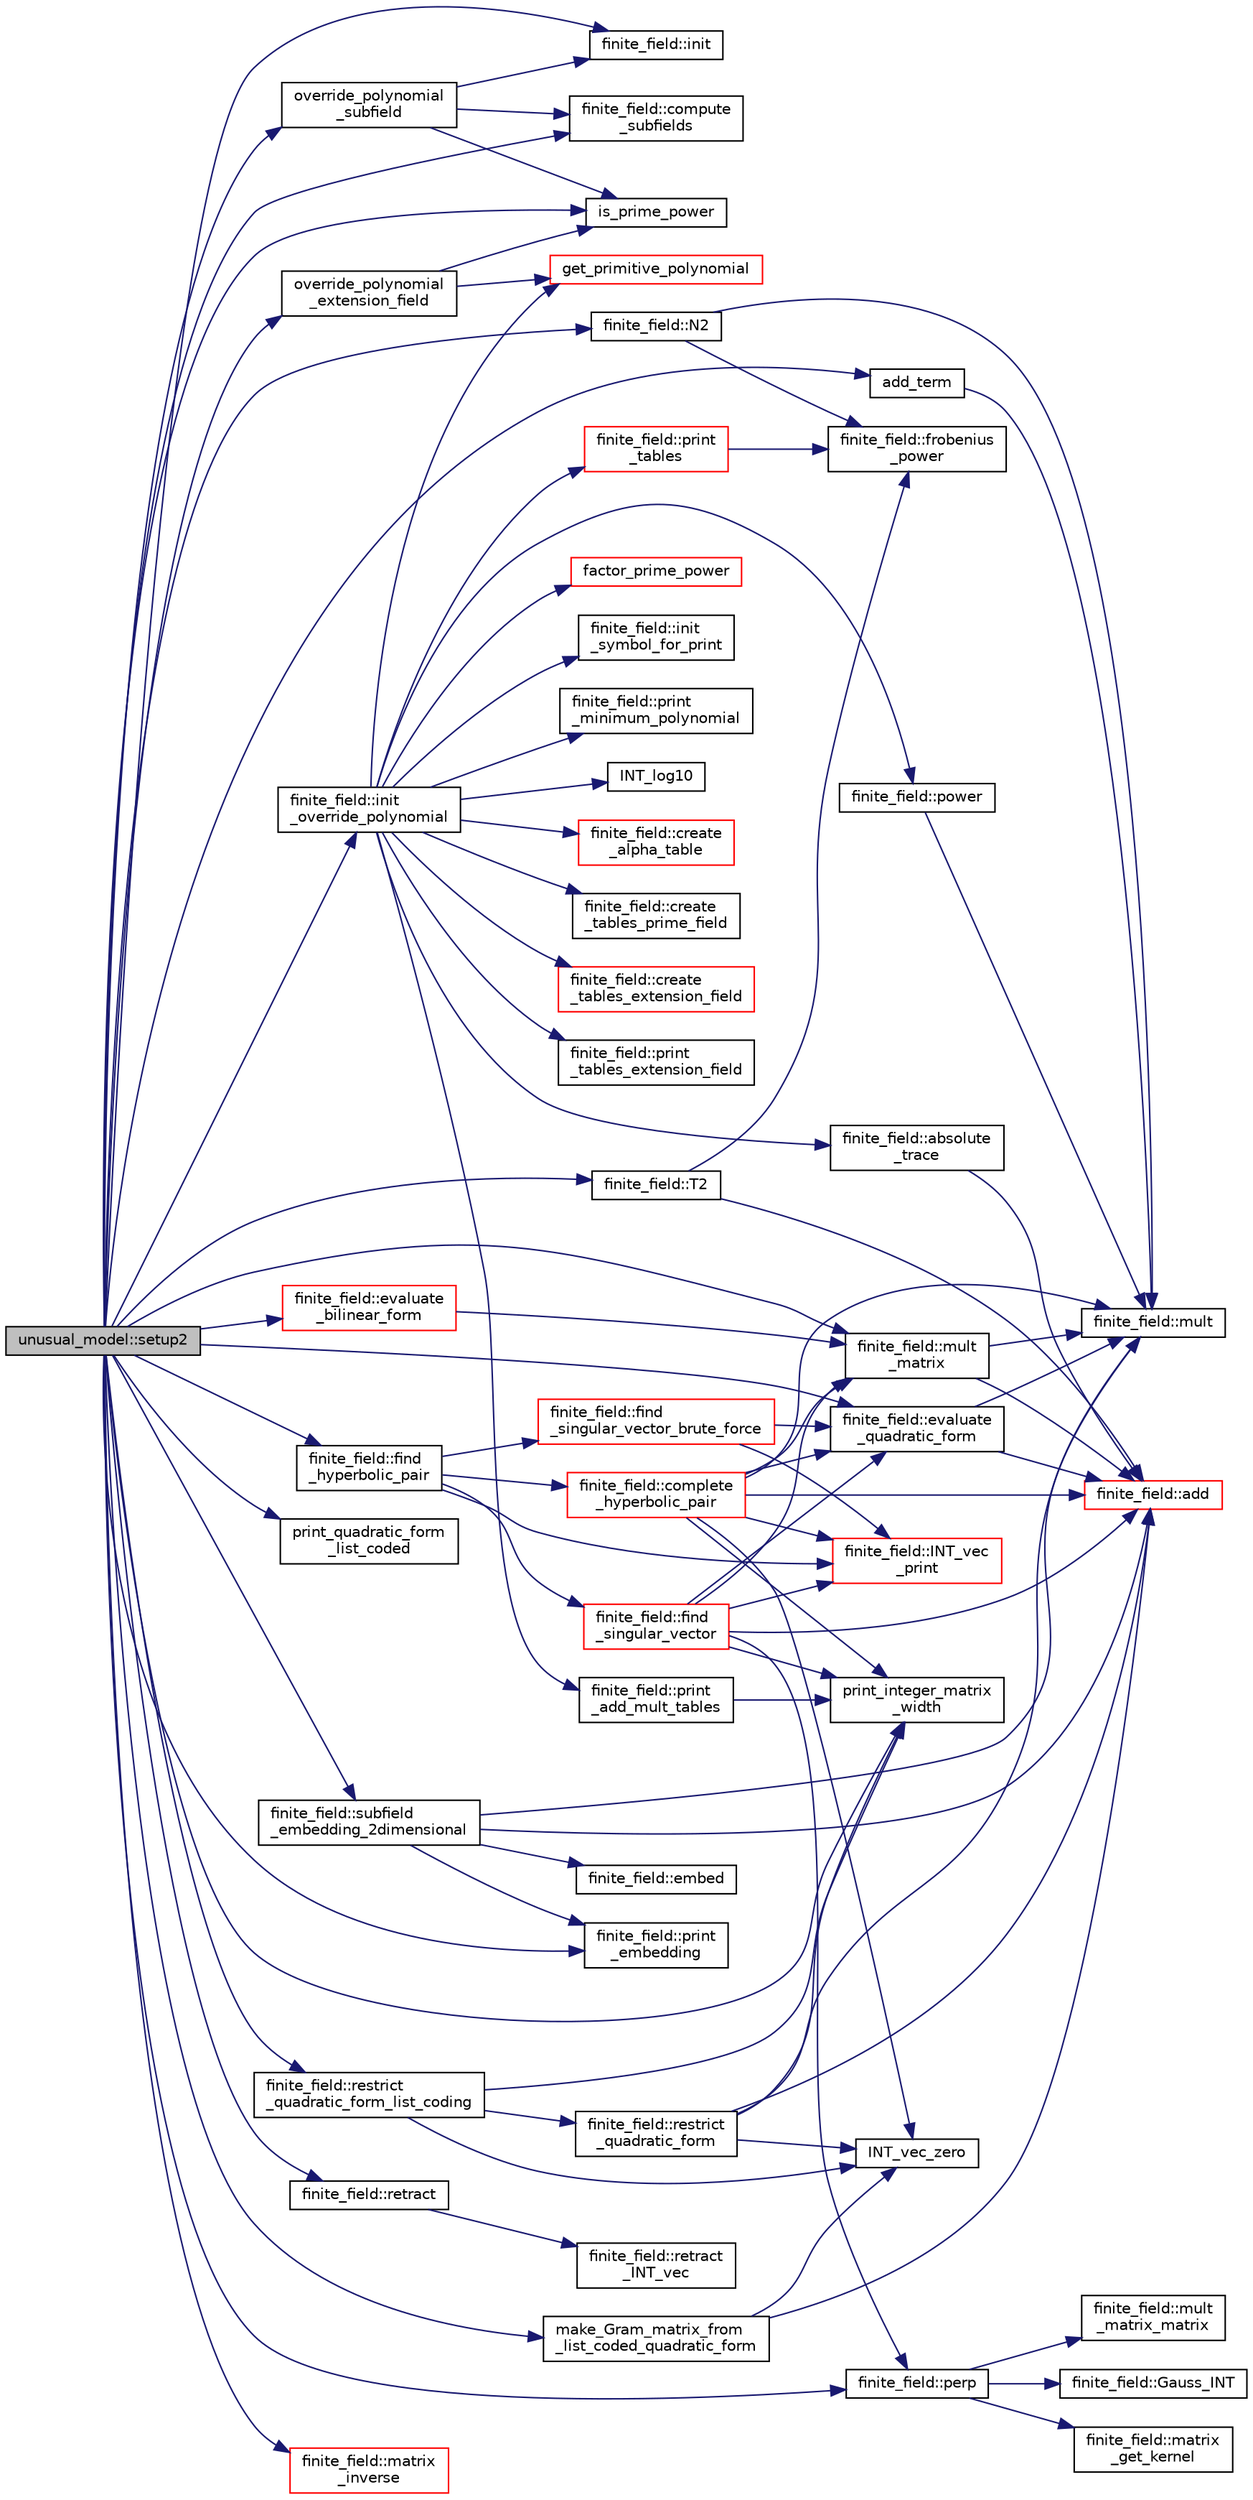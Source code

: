 digraph "unusual_model::setup2"
{
  edge [fontname="Helvetica",fontsize="10",labelfontname="Helvetica",labelfontsize="10"];
  node [fontname="Helvetica",fontsize="10",shape=record];
  rankdir="LR";
  Node534 [label="unusual_model::setup2",height=0.2,width=0.4,color="black", fillcolor="grey75", style="filled", fontcolor="black"];
  Node534 -> Node535 [color="midnightblue",fontsize="10",style="solid",fontname="Helvetica"];
  Node535 [label="is_prime_power",height=0.2,width=0.4,color="black", fillcolor="white", style="filled",URL="$de/dc5/algebra__and__number__theory_8h.html#a44560c42df6f76a71d351200cbf1bd0e"];
  Node534 -> Node536 [color="midnightblue",fontsize="10",style="solid",fontname="Helvetica"];
  Node536 [label="override_polynomial\l_extension_field",height=0.2,width=0.4,color="black", fillcolor="white", style="filled",URL="$d7/d94/data_8_c.html#a8d54faeccf0beef3663b54e4087fd32b"];
  Node536 -> Node535 [color="midnightblue",fontsize="10",style="solid",fontname="Helvetica"];
  Node536 -> Node537 [color="midnightblue",fontsize="10",style="solid",fontname="Helvetica"];
  Node537 [label="get_primitive_polynomial",height=0.2,width=0.4,color="red", fillcolor="white", style="filled",URL="$de/dc5/algebra__and__number__theory_8h.html#a208ece81c99403683f588d02defd74a7"];
  Node534 -> Node541 [color="midnightblue",fontsize="10",style="solid",fontname="Helvetica"];
  Node541 [label="override_polynomial\l_subfield",height=0.2,width=0.4,color="black", fillcolor="white", style="filled",URL="$d7/d94/data_8_c.html#a6a2b390caa2cdeb26cdf9a3cf9816dee"];
  Node541 -> Node535 [color="midnightblue",fontsize="10",style="solid",fontname="Helvetica"];
  Node541 -> Node540 [color="midnightblue",fontsize="10",style="solid",fontname="Helvetica"];
  Node540 [label="finite_field::init",height=0.2,width=0.4,color="black", fillcolor="white", style="filled",URL="$df/d5a/classfinite__field.html#a13e75e8165b27464935b50368ee8313c"];
  Node541 -> Node542 [color="midnightblue",fontsize="10",style="solid",fontname="Helvetica"];
  Node542 [label="finite_field::compute\l_subfields",height=0.2,width=0.4,color="black", fillcolor="white", style="filled",URL="$df/d5a/classfinite__field.html#a1632c3686fa5ff446c651e880df9f4e8"];
  Node534 -> Node543 [color="midnightblue",fontsize="10",style="solid",fontname="Helvetica"];
  Node543 [label="finite_field::init\l_override_polynomial",height=0.2,width=0.4,color="black", fillcolor="white", style="filled",URL="$df/d5a/classfinite__field.html#a39a40b052f326a05c5a1e6b13572f3e5"];
  Node543 -> Node544 [color="midnightblue",fontsize="10",style="solid",fontname="Helvetica"];
  Node544 [label="factor_prime_power",height=0.2,width=0.4,color="red", fillcolor="white", style="filled",URL="$de/dc5/algebra__and__number__theory_8h.html#af87166fad1e9b91458c714e90f8cd399"];
  Node543 -> Node546 [color="midnightblue",fontsize="10",style="solid",fontname="Helvetica"];
  Node546 [label="finite_field::init\l_symbol_for_print",height=0.2,width=0.4,color="black", fillcolor="white", style="filled",URL="$df/d5a/classfinite__field.html#ac3ac8778d3162ccee0b3c5764127a92e"];
  Node543 -> Node537 [color="midnightblue",fontsize="10",style="solid",fontname="Helvetica"];
  Node543 -> Node547 [color="midnightblue",fontsize="10",style="solid",fontname="Helvetica"];
  Node547 [label="finite_field::print\l_minimum_polynomial",height=0.2,width=0.4,color="black", fillcolor="white", style="filled",URL="$df/d5a/classfinite__field.html#a6d58c4c06994e9637385ff69943f13cb"];
  Node543 -> Node548 [color="midnightblue",fontsize="10",style="solid",fontname="Helvetica"];
  Node548 [label="INT_log10",height=0.2,width=0.4,color="black", fillcolor="white", style="filled",URL="$de/dc5/algebra__and__number__theory_8h.html#a98bc0a6c562370a355165d2538dac250"];
  Node543 -> Node549 [color="midnightblue",fontsize="10",style="solid",fontname="Helvetica"];
  Node549 [label="finite_field::create\l_alpha_table",height=0.2,width=0.4,color="red", fillcolor="white", style="filled",URL="$df/d5a/classfinite__field.html#a33e052044b18cf8dc31e6fbffbb1f0db"];
  Node543 -> Node553 [color="midnightblue",fontsize="10",style="solid",fontname="Helvetica"];
  Node553 [label="finite_field::create\l_tables_prime_field",height=0.2,width=0.4,color="black", fillcolor="white", style="filled",URL="$df/d5a/classfinite__field.html#a811a41cf0e334c7c05725afa19d79b7a"];
  Node543 -> Node554 [color="midnightblue",fontsize="10",style="solid",fontname="Helvetica"];
  Node554 [label="finite_field::create\l_tables_extension_field",height=0.2,width=0.4,color="red", fillcolor="white", style="filled",URL="$df/d5a/classfinite__field.html#ac5067ade796759e81d55cd3d434f8512"];
  Node543 -> Node557 [color="midnightblue",fontsize="10",style="solid",fontname="Helvetica"];
  Node557 [label="finite_field::print\l_add_mult_tables",height=0.2,width=0.4,color="black", fillcolor="white", style="filled",URL="$df/d5a/classfinite__field.html#ac4f687830f2953f9f7568c541e3e91c7"];
  Node557 -> Node558 [color="midnightblue",fontsize="10",style="solid",fontname="Helvetica"];
  Node558 [label="print_integer_matrix\l_width",height=0.2,width=0.4,color="black", fillcolor="white", style="filled",URL="$d5/db4/io__and__os_8h.html#aa78f3e73fc2179251bd15adbcc31573f"];
  Node543 -> Node559 [color="midnightblue",fontsize="10",style="solid",fontname="Helvetica"];
  Node559 [label="finite_field::power",height=0.2,width=0.4,color="black", fillcolor="white", style="filled",URL="$df/d5a/classfinite__field.html#a0437871b8f775f0b2d589188d9ad7e61"];
  Node559 -> Node560 [color="midnightblue",fontsize="10",style="solid",fontname="Helvetica"];
  Node560 [label="finite_field::mult",height=0.2,width=0.4,color="black", fillcolor="white", style="filled",URL="$df/d5a/classfinite__field.html#a24fb5917aa6d4d656fd855b7f44a13b0"];
  Node543 -> Node561 [color="midnightblue",fontsize="10",style="solid",fontname="Helvetica"];
  Node561 [label="finite_field::absolute\l_trace",height=0.2,width=0.4,color="black", fillcolor="white", style="filled",URL="$df/d5a/classfinite__field.html#a7c479f80ec77e646db13d175fb29325f"];
  Node561 -> Node562 [color="midnightblue",fontsize="10",style="solid",fontname="Helvetica"];
  Node562 [label="finite_field::add",height=0.2,width=0.4,color="red", fillcolor="white", style="filled",URL="$df/d5a/classfinite__field.html#a8f12328a27500f3c7be0c849ebbc9d14"];
  Node543 -> Node563 [color="midnightblue",fontsize="10",style="solid",fontname="Helvetica"];
  Node563 [label="finite_field::print\l_tables_extension_field",height=0.2,width=0.4,color="black", fillcolor="white", style="filled",URL="$df/d5a/classfinite__field.html#a026b98a814f71c1bfbd6905abb295ee8"];
  Node543 -> Node564 [color="midnightblue",fontsize="10",style="solid",fontname="Helvetica"];
  Node564 [label="finite_field::print\l_tables",height=0.2,width=0.4,color="red", fillcolor="white", style="filled",URL="$df/d5a/classfinite__field.html#aa0bddbd3f44fb6012a198bfc3d0551fc"];
  Node564 -> Node567 [color="midnightblue",fontsize="10",style="solid",fontname="Helvetica"];
  Node567 [label="finite_field::frobenius\l_power",height=0.2,width=0.4,color="black", fillcolor="white", style="filled",URL="$df/d5a/classfinite__field.html#aec23e43aaefc0ed601cdfa3139496a92"];
  Node534 -> Node540 [color="midnightblue",fontsize="10",style="solid",fontname="Helvetica"];
  Node534 -> Node542 [color="midnightblue",fontsize="10",style="solid",fontname="Helvetica"];
  Node534 -> Node569 [color="midnightblue",fontsize="10",style="solid",fontname="Helvetica"];
  Node569 [label="finite_field::subfield\l_embedding_2dimensional",height=0.2,width=0.4,color="black", fillcolor="white", style="filled",URL="$df/d5a/classfinite__field.html#a645db0a3551afded46e054650631854d"];
  Node569 -> Node570 [color="midnightblue",fontsize="10",style="solid",fontname="Helvetica"];
  Node570 [label="finite_field::embed",height=0.2,width=0.4,color="black", fillcolor="white", style="filled",URL="$df/d5a/classfinite__field.html#a0e2f8717bd0d086af9450125be6e3144"];
  Node569 -> Node562 [color="midnightblue",fontsize="10",style="solid",fontname="Helvetica"];
  Node569 -> Node560 [color="midnightblue",fontsize="10",style="solid",fontname="Helvetica"];
  Node569 -> Node571 [color="midnightblue",fontsize="10",style="solid",fontname="Helvetica"];
  Node571 [label="finite_field::print\l_embedding",height=0.2,width=0.4,color="black", fillcolor="white", style="filled",URL="$df/d5a/classfinite__field.html#a944b7927f6d22e63f5d8ec3f3255f564"];
  Node534 -> Node571 [color="midnightblue",fontsize="10",style="solid",fontname="Helvetica"];
  Node534 -> Node572 [color="midnightblue",fontsize="10",style="solid",fontname="Helvetica"];
  Node572 [label="finite_field::retract",height=0.2,width=0.4,color="black", fillcolor="white", style="filled",URL="$df/d5a/classfinite__field.html#acb54b697bd9f35302817ea8e62d2ed9b"];
  Node572 -> Node573 [color="midnightblue",fontsize="10",style="solid",fontname="Helvetica"];
  Node573 [label="finite_field::retract\l_INT_vec",height=0.2,width=0.4,color="black", fillcolor="white", style="filled",URL="$df/d5a/classfinite__field.html#acfdc645b9483323fcded9e6d5b2eccc9"];
  Node534 -> Node574 [color="midnightblue",fontsize="10",style="solid",fontname="Helvetica"];
  Node574 [label="finite_field::T2",height=0.2,width=0.4,color="black", fillcolor="white", style="filled",URL="$df/d5a/classfinite__field.html#a8266c2c6f6bda29855c2bb1e0b500841"];
  Node574 -> Node567 [color="midnightblue",fontsize="10",style="solid",fontname="Helvetica"];
  Node574 -> Node562 [color="midnightblue",fontsize="10",style="solid",fontname="Helvetica"];
  Node534 -> Node575 [color="midnightblue",fontsize="10",style="solid",fontname="Helvetica"];
  Node575 [label="finite_field::N2",height=0.2,width=0.4,color="black", fillcolor="white", style="filled",URL="$df/d5a/classfinite__field.html#adf6c3cec79318341ba1f4a59f08eaaff"];
  Node575 -> Node567 [color="midnightblue",fontsize="10",style="solid",fontname="Helvetica"];
  Node575 -> Node560 [color="midnightblue",fontsize="10",style="solid",fontname="Helvetica"];
  Node534 -> Node576 [color="midnightblue",fontsize="10",style="solid",fontname="Helvetica"];
  Node576 [label="add_term",height=0.2,width=0.4,color="black", fillcolor="white", style="filled",URL="$d7/d94/data_8_c.html#a88916fa94749d9be146b9a26bca081bc"];
  Node576 -> Node560 [color="midnightblue",fontsize="10",style="solid",fontname="Helvetica"];
  Node534 -> Node558 [color="midnightblue",fontsize="10",style="solid",fontname="Helvetica"];
  Node534 -> Node577 [color="midnightblue",fontsize="10",style="solid",fontname="Helvetica"];
  Node577 [label="print_quadratic_form\l_list_coded",height=0.2,width=0.4,color="black", fillcolor="white", style="filled",URL="$d7/d94/data_8_c.html#a2bb4d3be5cd3ccde84a8063391e51578"];
  Node534 -> Node578 [color="midnightblue",fontsize="10",style="solid",fontname="Helvetica"];
  Node578 [label="finite_field::find\l_hyperbolic_pair",height=0.2,width=0.4,color="black", fillcolor="white", style="filled",URL="$df/d5a/classfinite__field.html#a8702546f7248a1721647e856c6e153a2"];
  Node578 -> Node579 [color="midnightblue",fontsize="10",style="solid",fontname="Helvetica"];
  Node579 [label="finite_field::find\l_singular_vector",height=0.2,width=0.4,color="red", fillcolor="white", style="filled",URL="$df/d5a/classfinite__field.html#a71d9d2adde5b7dc94ccdd2b38baaca53"];
  Node579 -> Node580 [color="midnightblue",fontsize="10",style="solid",fontname="Helvetica"];
  Node580 [label="finite_field::evaluate\l_quadratic_form",height=0.2,width=0.4,color="black", fillcolor="white", style="filled",URL="$df/d5a/classfinite__field.html#a5a8c495dd36789d2cb4619d678afd107"];
  Node580 -> Node560 [color="midnightblue",fontsize="10",style="solid",fontname="Helvetica"];
  Node580 -> Node562 [color="midnightblue",fontsize="10",style="solid",fontname="Helvetica"];
  Node579 -> Node581 [color="midnightblue",fontsize="10",style="solid",fontname="Helvetica"];
  Node581 [label="finite_field::INT_vec\l_print",height=0.2,width=0.4,color="red", fillcolor="white", style="filled",URL="$df/d5a/classfinite__field.html#a9c33a61dedc197e37b014b6f8dc07f06"];
  Node579 -> Node585 [color="midnightblue",fontsize="10",style="solid",fontname="Helvetica"];
  Node585 [label="finite_field::perp",height=0.2,width=0.4,color="black", fillcolor="white", style="filled",URL="$df/d5a/classfinite__field.html#a7f4cbb62d037e07893f3c868eea3b818"];
  Node585 -> Node586 [color="midnightblue",fontsize="10",style="solid",fontname="Helvetica"];
  Node586 [label="finite_field::mult\l_matrix_matrix",height=0.2,width=0.4,color="black", fillcolor="white", style="filled",URL="$df/d5a/classfinite__field.html#a5e28706b815838d0ec34de1fa74bc3c4"];
  Node585 -> Node587 [color="midnightblue",fontsize="10",style="solid",fontname="Helvetica"];
  Node587 [label="finite_field::Gauss_INT",height=0.2,width=0.4,color="black", fillcolor="white", style="filled",URL="$df/d5a/classfinite__field.html#adb676d2e80341b53751326e3a58beb11"];
  Node585 -> Node588 [color="midnightblue",fontsize="10",style="solid",fontname="Helvetica"];
  Node588 [label="finite_field::matrix\l_get_kernel",height=0.2,width=0.4,color="black", fillcolor="white", style="filled",URL="$df/d5a/classfinite__field.html#ac45780a927cee936df13d04d30d2d248"];
  Node579 -> Node558 [color="midnightblue",fontsize="10",style="solid",fontname="Helvetica"];
  Node579 -> Node589 [color="midnightblue",fontsize="10",style="solid",fontname="Helvetica"];
  Node589 [label="finite_field::mult\l_matrix",height=0.2,width=0.4,color="black", fillcolor="white", style="filled",URL="$df/d5a/classfinite__field.html#a48517f15dfd7b21c37e0975855f1ada2"];
  Node589 -> Node562 [color="midnightblue",fontsize="10",style="solid",fontname="Helvetica"];
  Node589 -> Node560 [color="midnightblue",fontsize="10",style="solid",fontname="Helvetica"];
  Node579 -> Node562 [color="midnightblue",fontsize="10",style="solid",fontname="Helvetica"];
  Node578 -> Node597 [color="midnightblue",fontsize="10",style="solid",fontname="Helvetica"];
  Node597 [label="finite_field::find\l_singular_vector_brute_force",height=0.2,width=0.4,color="red", fillcolor="white", style="filled",URL="$df/d5a/classfinite__field.html#ae581b6b9280e56e629f56b7061ea976e"];
  Node597 -> Node580 [color="midnightblue",fontsize="10",style="solid",fontname="Helvetica"];
  Node597 -> Node581 [color="midnightblue",fontsize="10",style="solid",fontname="Helvetica"];
  Node578 -> Node581 [color="midnightblue",fontsize="10",style="solid",fontname="Helvetica"];
  Node578 -> Node600 [color="midnightblue",fontsize="10",style="solid",fontname="Helvetica"];
  Node600 [label="finite_field::complete\l_hyperbolic_pair",height=0.2,width=0.4,color="red", fillcolor="white", style="filled",URL="$df/d5a/classfinite__field.html#a61c730d58251ae87102c16137053578f"];
  Node600 -> Node581 [color="midnightblue",fontsize="10",style="solid",fontname="Helvetica"];
  Node600 -> Node558 [color="midnightblue",fontsize="10",style="solid",fontname="Helvetica"];
  Node600 -> Node589 [color="midnightblue",fontsize="10",style="solid",fontname="Helvetica"];
  Node600 -> Node601 [color="midnightblue",fontsize="10",style="solid",fontname="Helvetica"];
  Node601 [label="INT_vec_zero",height=0.2,width=0.4,color="black", fillcolor="white", style="filled",URL="$df/dbf/sajeeb_8_c.html#aa8c9c7977203577026080f546fe4980f"];
  Node600 -> Node580 [color="midnightblue",fontsize="10",style="solid",fontname="Helvetica"];
  Node600 -> Node562 [color="midnightblue",fontsize="10",style="solid",fontname="Helvetica"];
  Node600 -> Node560 [color="midnightblue",fontsize="10",style="solid",fontname="Helvetica"];
  Node534 -> Node585 [color="midnightblue",fontsize="10",style="solid",fontname="Helvetica"];
  Node534 -> Node580 [color="midnightblue",fontsize="10",style="solid",fontname="Helvetica"];
  Node534 -> Node603 [color="midnightblue",fontsize="10",style="solid",fontname="Helvetica"];
  Node603 [label="finite_field::restrict\l_quadratic_form_list_coding",height=0.2,width=0.4,color="black", fillcolor="white", style="filled",URL="$df/d5a/classfinite__field.html#ac2c261998fe455590626d2cc5e215844"];
  Node603 -> Node601 [color="midnightblue",fontsize="10",style="solid",fontname="Helvetica"];
  Node603 -> Node558 [color="midnightblue",fontsize="10",style="solid",fontname="Helvetica"];
  Node603 -> Node604 [color="midnightblue",fontsize="10",style="solid",fontname="Helvetica"];
  Node604 [label="finite_field::restrict\l_quadratic_form",height=0.2,width=0.4,color="black", fillcolor="white", style="filled",URL="$df/d5a/classfinite__field.html#a8492a45cbf4387197b373d73897f0e93"];
  Node604 -> Node558 [color="midnightblue",fontsize="10",style="solid",fontname="Helvetica"];
  Node604 -> Node601 [color="midnightblue",fontsize="10",style="solid",fontname="Helvetica"];
  Node604 -> Node562 [color="midnightblue",fontsize="10",style="solid",fontname="Helvetica"];
  Node604 -> Node560 [color="midnightblue",fontsize="10",style="solid",fontname="Helvetica"];
  Node534 -> Node605 [color="midnightblue",fontsize="10",style="solid",fontname="Helvetica"];
  Node605 [label="make_Gram_matrix_from\l_list_coded_quadratic_form",height=0.2,width=0.4,color="black", fillcolor="white", style="filled",URL="$d7/d94/data_8_c.html#af39447dd21caf61b62558dfe4b6aca9f"];
  Node605 -> Node601 [color="midnightblue",fontsize="10",style="solid",fontname="Helvetica"];
  Node605 -> Node562 [color="midnightblue",fontsize="10",style="solid",fontname="Helvetica"];
  Node534 -> Node589 [color="midnightblue",fontsize="10",style="solid",fontname="Helvetica"];
  Node534 -> Node606 [color="midnightblue",fontsize="10",style="solid",fontname="Helvetica"];
  Node606 [label="finite_field::evaluate\l_bilinear_form",height=0.2,width=0.4,color="red", fillcolor="white", style="filled",URL="$df/d5a/classfinite__field.html#a3dac58d265759e3a5d7c53043d104986"];
  Node606 -> Node589 [color="midnightblue",fontsize="10",style="solid",fontname="Helvetica"];
  Node534 -> Node607 [color="midnightblue",fontsize="10",style="solid",fontname="Helvetica"];
  Node607 [label="finite_field::matrix\l_inverse",height=0.2,width=0.4,color="red", fillcolor="white", style="filled",URL="$df/d5a/classfinite__field.html#a3ef088739ceac47367f4b328697726a5"];
}
